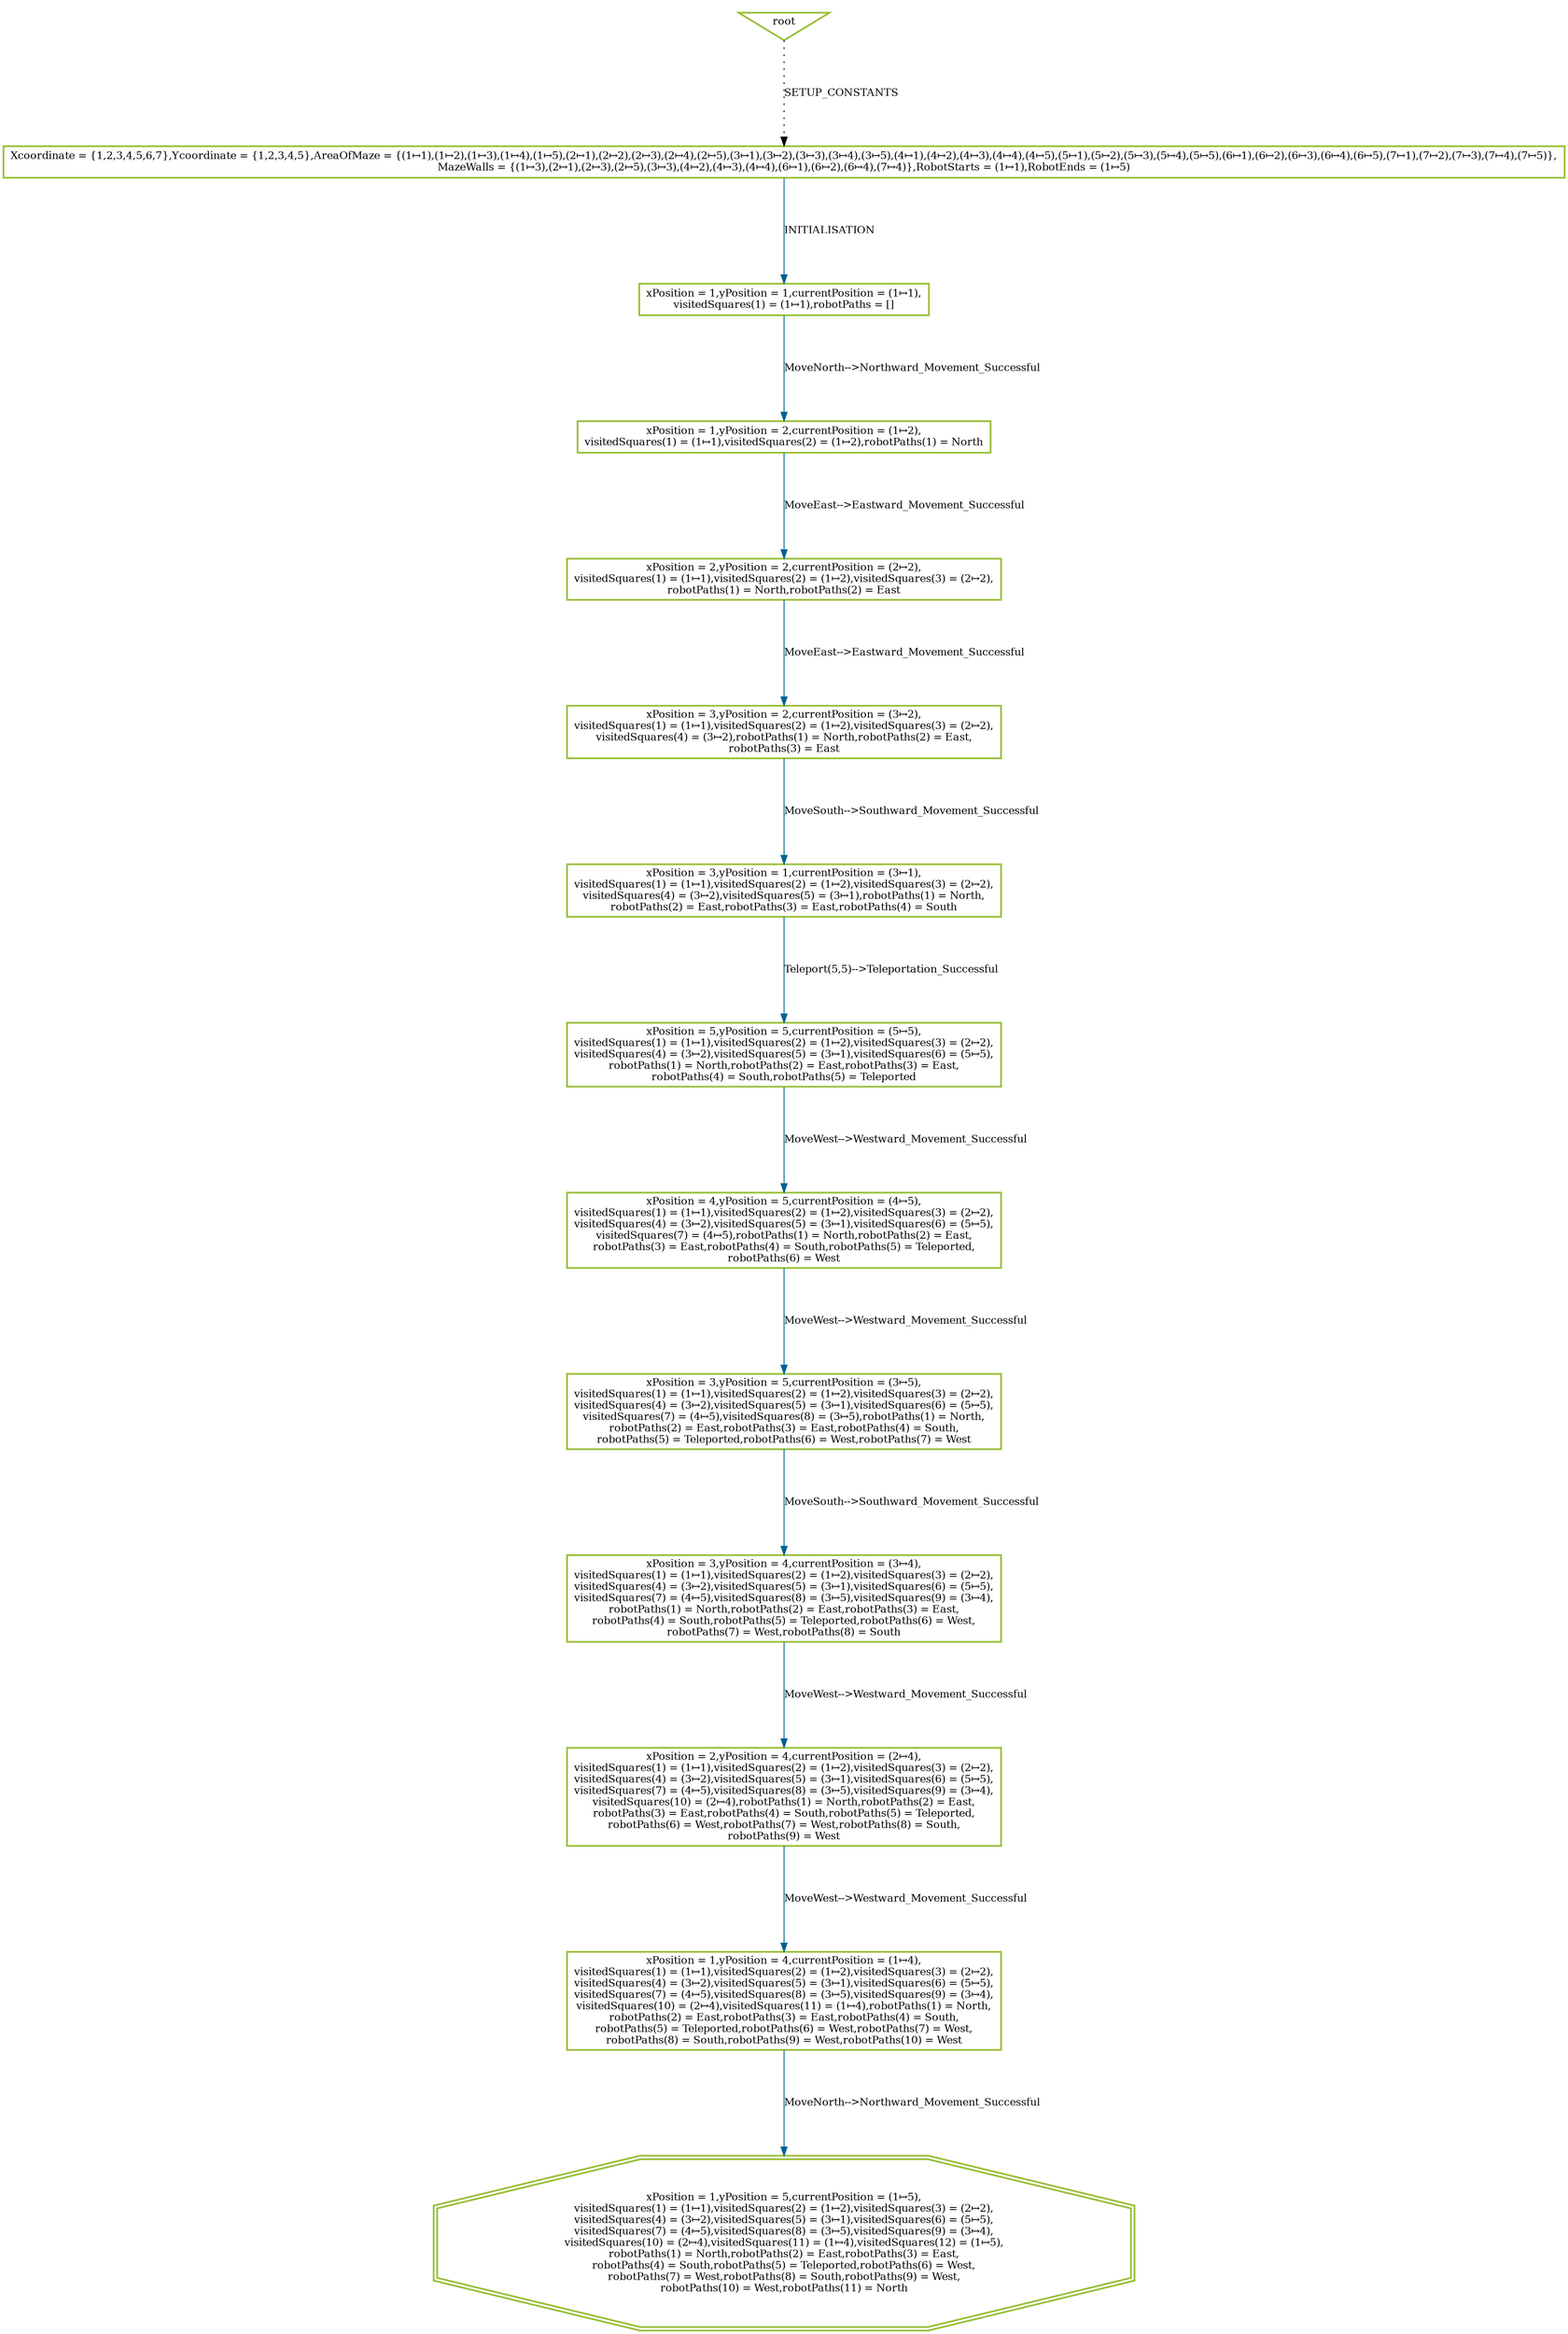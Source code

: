 digraph history {
graph [nodesep=1.5, ranksep=1.5];
0 [shape=box, color="#99BF38", fontsize=12, penwidth=2, label="Xcoordinate = \{1,2,3,4,5,6,7\},Ycoordinate = \{1,2,3,4,5\},AreaOfMaze = \{(1&#8614;1),(1&#8614;2),(1&#8614;3),(1&#8614;4),(1&#8614;5),(2&#8614;1),(2&#8614;2),(2&#8614;3),(2&#8614;4),(2&#8614;5),(3&#8614;1),(3&#8614;2),(3&#8614;3),(3&#8614;4),(3&#8614;5),(4&#8614;1),(4&#8614;2),(4&#8614;3),(4&#8614;4),(4&#8614;5),(5&#8614;1),(5&#8614;2),(5&#8614;3),(5&#8614;4),(5&#8614;5),(6&#8614;1),(6&#8614;2),(6&#8614;3),(6&#8614;4),(6&#8614;5),(7&#8614;1),(7&#8614;2),(7&#8614;3),(7&#8614;4),(7&#8614;5)\},\nMazeWalls = \{(1&#8614;3),(2&#8614;1),(2&#8614;3),(2&#8614;5),(3&#8614;3),(4&#8614;2),(4&#8614;3),(4&#8614;4),(6&#8614;1),(6&#8614;2),(6&#8614;4),(7&#8614;4)\},RobotStarts = (1&#8614;1),RobotEnds = (1&#8614;5)"];

1 [shape=box, color="#99BF38", fontsize=12, penwidth=2, label="xPosition = 1,yPosition = 1,currentPosition = (1&#8614;1),\nvisitedSquares(1) = (1&#8614;1),robotPaths = []"];

2 [shape=box, color="#99BF38", fontsize=12, penwidth=2, label="xPosition = 1,yPosition = 2,currentPosition = (1&#8614;2),\nvisitedSquares(1) = (1&#8614;1),visitedSquares(2) = (1&#8614;2),robotPaths(1) = North"];

26 [shape=box, color="#99BF38", fontsize=12, penwidth=2, label="xPosition = 2,yPosition = 2,currentPosition = (2&#8614;2),\nvisitedSquares(1) = (1&#8614;1),visitedSquares(2) = (1&#8614;2),visitedSquares(3) = (2&#8614;2),\nrobotPaths(1) = North,robotPaths(2) = East"];

49 [shape=box, color="#99BF38", fontsize=12, penwidth=2, label="xPosition = 3,yPosition = 2,currentPosition = (3&#8614;2),\nvisitedSquares(1) = (1&#8614;1),visitedSquares(2) = (1&#8614;2),visitedSquares(3) = (2&#8614;2),\nvisitedSquares(4) = (3&#8614;2),robotPaths(1) = North,robotPaths(2) = East,\nrobotPaths(3) = East"];

73 [shape=box, color="#99BF38", fontsize=12, penwidth=2, label="xPosition = 3,yPosition = 1,currentPosition = (3&#8614;1),\nvisitedSquares(1) = (1&#8614;1),visitedSquares(2) = (1&#8614;2),visitedSquares(3) = (2&#8614;2),\nvisitedSquares(4) = (3&#8614;2),visitedSquares(5) = (3&#8614;1),robotPaths(1) = North,\nrobotPaths(2) = East,robotPaths(3) = East,robotPaths(4) = South"];

118 [shape=box, color="#99BF38", fontsize=12, penwidth=2, label="xPosition = 5,yPosition = 5,currentPosition = (5&#8614;5),\nvisitedSquares(1) = (1&#8614;1),visitedSquares(2) = (1&#8614;2),visitedSquares(3) = (2&#8614;2),\nvisitedSquares(4) = (3&#8614;2),visitedSquares(5) = (3&#8614;1),visitedSquares(6) = (5&#8614;5),\nrobotPaths(1) = North,robotPaths(2) = East,robotPaths(3) = East,\nrobotPaths(4) = South,robotPaths(5) = Teleported"];

123 [shape=box, color="#99BF38", fontsize=12, penwidth=2, label="xPosition = 4,yPosition = 5,currentPosition = (4&#8614;5),\nvisitedSquares(1) = (1&#8614;1),visitedSquares(2) = (1&#8614;2),visitedSquares(3) = (2&#8614;2),\nvisitedSquares(4) = (3&#8614;2),visitedSquares(5) = (3&#8614;1),visitedSquares(6) = (5&#8614;5),\nvisitedSquares(7) = (4&#8614;5),robotPaths(1) = North,robotPaths(2) = East,\nrobotPaths(3) = East,robotPaths(4) = South,robotPaths(5) = Teleported,\nrobotPaths(6) = West"];

147 [shape=box, color="#99BF38", fontsize=12, penwidth=2, label="xPosition = 3,yPosition = 5,currentPosition = (3&#8614;5),\nvisitedSquares(1) = (1&#8614;1),visitedSquares(2) = (1&#8614;2),visitedSquares(3) = (2&#8614;2),\nvisitedSquares(4) = (3&#8614;2),visitedSquares(5) = (3&#8614;1),visitedSquares(6) = (5&#8614;5),\nvisitedSquares(7) = (4&#8614;5),visitedSquares(8) = (3&#8614;5),robotPaths(1) = North,\nrobotPaths(2) = East,robotPaths(3) = East,robotPaths(4) = South,\nrobotPaths(5) = Teleported,robotPaths(6) = West,robotPaths(7) = West"];

170 [shape=box, color="#99BF38", fontsize=12, penwidth=2, label="xPosition = 3,yPosition = 4,currentPosition = (3&#8614;4),\nvisitedSquares(1) = (1&#8614;1),visitedSquares(2) = (1&#8614;2),visitedSquares(3) = (2&#8614;2),\nvisitedSquares(4) = (3&#8614;2),visitedSquares(5) = (3&#8614;1),visitedSquares(6) = (5&#8614;5),\nvisitedSquares(7) = (4&#8614;5),visitedSquares(8) = (3&#8614;5),visitedSquares(9) = (3&#8614;4),\nrobotPaths(1) = North,robotPaths(2) = East,robotPaths(3) = East,\nrobotPaths(4) = South,robotPaths(5) = Teleported,robotPaths(6) = West,\nrobotPaths(7) = West,robotPaths(8) = South"];

195 [shape=box, color="#99BF38", fontsize=12, penwidth=2, label="xPosition = 2,yPosition = 4,currentPosition = (2&#8614;4),\nvisitedSquares(1) = (1&#8614;1),visitedSquares(2) = (1&#8614;2),visitedSquares(3) = (2&#8614;2),\nvisitedSquares(4) = (3&#8614;2),visitedSquares(5) = (3&#8614;1),visitedSquares(6) = (5&#8614;5),\nvisitedSquares(7) = (4&#8614;5),visitedSquares(8) = (3&#8614;5),visitedSquares(9) = (3&#8614;4),\nvisitedSquares(10) = (2&#8614;4),robotPaths(1) = North,robotPaths(2) = East,\nrobotPaths(3) = East,robotPaths(4) = South,robotPaths(5) = Teleported,\nrobotPaths(6) = West,robotPaths(7) = West,robotPaths(8) = South,\nrobotPaths(9) = West"];

219 [shape=box, color="#99BF38", fontsize=12, penwidth=2, label="xPosition = 1,yPosition = 4,currentPosition = (1&#8614;4),\nvisitedSquares(1) = (1&#8614;1),visitedSquares(2) = (1&#8614;2),visitedSquares(3) = (2&#8614;2),\nvisitedSquares(4) = (3&#8614;2),visitedSquares(5) = (3&#8614;1),visitedSquares(6) = (5&#8614;5),\nvisitedSquares(7) = (4&#8614;5),visitedSquares(8) = (3&#8614;5),visitedSquares(9) = (3&#8614;4),\nvisitedSquares(10) = (2&#8614;4),visitedSquares(11) = (1&#8614;4),robotPaths(1) = North,\nrobotPaths(2) = East,robotPaths(3) = East,robotPaths(4) = South,\nrobotPaths(5) = Teleported,robotPaths(6) = West,robotPaths(7) = West,\nrobotPaths(8) = South,robotPaths(9) = West,robotPaths(10) = West"];

242 [shape=doubleoctagon, color="#99BF38", fontsize=12, penwidth=2, label="xPosition = 1,yPosition = 5,currentPosition = (1&#8614;5),\nvisitedSquares(1) = (1&#8614;1),visitedSquares(2) = (1&#8614;2),visitedSquares(3) = (2&#8614;2),\nvisitedSquares(4) = (3&#8614;2),visitedSquares(5) = (3&#8614;1),visitedSquares(6) = (5&#8614;5),\nvisitedSquares(7) = (4&#8614;5),visitedSquares(8) = (3&#8614;5),visitedSquares(9) = (3&#8614;4),\nvisitedSquares(10) = (2&#8614;4),visitedSquares(11) = (1&#8614;4),visitedSquares(12) = (1&#8614;5),\nrobotPaths(1) = North,robotPaths(2) = East,robotPaths(3) = East,\nrobotPaths(4) = South,robotPaths(5) = Teleported,robotPaths(6) = West,\nrobotPaths(7) = West,robotPaths(8) = South,robotPaths(9) = West,\nrobotPaths(10) = West,robotPaths(11) = North"];

root [shape=invtriangle, color="#99BF38", fontsize=12, penwidth=2, label="root"];

root -> 0 [style = dotted, color = black, label="SETUP_CONSTANTS", fontsize=12];

0 -> 1 [color = "#006391", label="INITIALISATION", fontsize=12];

1 -> 2 [color = "#006391", label="MoveNorth--\>Northward_Movement_Successful", fontsize=12];

2 -> 26 [color = "#006391", label="MoveEast--\>Eastward_Movement_Successful", fontsize=12];

26 -> 49 [color = "#006391", label="MoveEast--\>Eastward_Movement_Successful", fontsize=12];

49 -> 73 [color = "#006391", label="MoveSouth--\>Southward_Movement_Successful", fontsize=12];

73 -> 118 [color = "#006391", label="Teleport(5,5)--\>Teleportation_Successful", fontsize=12];

118 -> 123 [color = "#006391", label="MoveWest--\>Westward_Movement_Successful", fontsize=12];

123 -> 147 [color = "#006391", label="MoveWest--\>Westward_Movement_Successful", fontsize=12];

147 -> 170 [color = "#006391", label="MoveSouth--\>Southward_Movement_Successful", fontsize=12];

170 -> 195 [color = "#006391", label="MoveWest--\>Westward_Movement_Successful", fontsize=12];

195 -> 219 [color = "#006391", label="MoveWest--\>Westward_Movement_Successful", fontsize=12];

219 -> 242 [color = "#006391", label="MoveNorth--\>Northward_Movement_Successful", fontsize=12];

}
